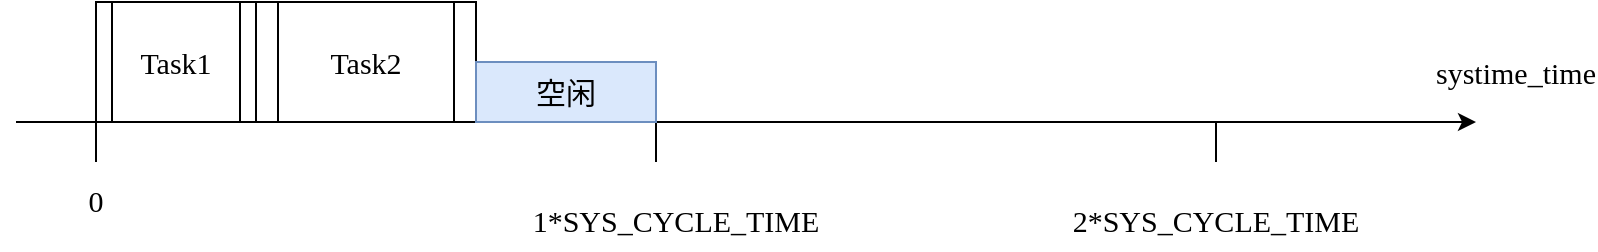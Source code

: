 <mxfile version="16.5.1" type="device"><diagram id="VJFfbpXqf-g-JBeRAFgR" name="第 1 页"><mxGraphModel dx="1102" dy="1025" grid="1" gridSize="10" guides="1" tooltips="1" connect="1" arrows="1" fold="1" page="1" pageScale="1" pageWidth="1169" pageHeight="827" math="0" shadow="0"><root><mxCell id="0"/><mxCell id="1" parent="0"/><mxCell id="cE79ihHqhefNYH8sJHtO-1" value="" style="endArrow=classic;html=1;rounded=0;fontFamily=Times New Roman,宋体;fontSize=15;" edge="1" parent="1"><mxGeometry width="50" height="50" relative="1" as="geometry"><mxPoint x="160" y="390" as="sourcePoint"/><mxPoint x="890" y="390" as="targetPoint"/></mxGeometry></mxCell><mxCell id="cE79ihHqhefNYH8sJHtO-2" value="systime_time" style="text;html=1;strokeColor=none;fillColor=none;align=center;verticalAlign=middle;whiteSpace=wrap;rounded=0;fontFamily=Times New Roman,宋体;fontSize=15;" vertex="1" parent="1"><mxGeometry x="880" y="350" width="60" height="30" as="geometry"/></mxCell><mxCell id="cE79ihHqhefNYH8sJHtO-3" value="" style="endArrow=none;html=1;rounded=0;fontFamily=Times New Roman,宋体;fontSize=15;" edge="1" parent="1"><mxGeometry width="50" height="50" relative="1" as="geometry"><mxPoint x="200" y="410" as="sourcePoint"/><mxPoint x="200" y="390" as="targetPoint"/></mxGeometry></mxCell><mxCell id="cE79ihHqhefNYH8sJHtO-4" value="0" style="text;html=1;strokeColor=none;fillColor=none;align=center;verticalAlign=middle;whiteSpace=wrap;rounded=0;fontFamily=Times New Roman,宋体;fontSize=15;" vertex="1" parent="1"><mxGeometry x="170" y="414" width="60" height="30" as="geometry"/></mxCell><mxCell id="cE79ihHqhefNYH8sJHtO-5" value="" style="endArrow=none;html=1;rounded=0;fontFamily=Times New Roman,宋体;fontSize=15;" edge="1" parent="1"><mxGeometry width="50" height="50" relative="1" as="geometry"><mxPoint x="480" y="410" as="sourcePoint"/><mxPoint x="480" y="390" as="targetPoint"/></mxGeometry></mxCell><mxCell id="cE79ihHqhefNYH8sJHtO-6" value="2*SYS_CYCLE_TIME" style="text;html=1;strokeColor=none;fillColor=none;align=center;verticalAlign=middle;whiteSpace=wrap;rounded=0;fontFamily=Times New Roman,宋体;fontSize=15;" vertex="1" parent="1"><mxGeometry x="730" y="424" width="60" height="30" as="geometry"/></mxCell><mxCell id="cE79ihHqhefNYH8sJHtO-7" value="" style="endArrow=none;html=1;rounded=0;fontFamily=Times New Roman,宋体;fontSize=15;" edge="1" parent="1"><mxGeometry width="50" height="50" relative="1" as="geometry"><mxPoint x="760" y="410" as="sourcePoint"/><mxPoint x="760" y="390" as="targetPoint"/></mxGeometry></mxCell><mxCell id="cE79ihHqhefNYH8sJHtO-8" value="1*SYS_CYCLE_TIME" style="text;html=1;strokeColor=none;fillColor=none;align=center;verticalAlign=middle;whiteSpace=wrap;rounded=0;fontFamily=Times New Roman,宋体;fontSize=15;" vertex="1" parent="1"><mxGeometry x="460" y="424" width="60" height="30" as="geometry"/></mxCell><mxCell id="cE79ihHqhefNYH8sJHtO-9" value="Task1" style="shape=process;whiteSpace=wrap;html=1;backgroundOutline=1;fontFamily=Times New Roman,宋体;fontSize=15;" vertex="1" parent="1"><mxGeometry x="200" y="330" width="80" height="60" as="geometry"/></mxCell><mxCell id="cE79ihHqhefNYH8sJHtO-10" value="Task2" style="shape=process;whiteSpace=wrap;html=1;backgroundOutline=1;fontFamily=Times New Roman,宋体;fontSize=15;" vertex="1" parent="1"><mxGeometry x="280" y="330" width="110" height="60" as="geometry"/></mxCell><mxCell id="cE79ihHqhefNYH8sJHtO-11" value="空闲" style="rounded=0;whiteSpace=wrap;html=1;fontFamily=Times New Roman,宋体;fontSize=15;labelBorderColor=none;labelBackgroundColor=none;fillColor=#dae8fc;strokeColor=#6c8ebf;" vertex="1" parent="1"><mxGeometry x="390" y="360" width="90" height="30" as="geometry"/></mxCell></root></mxGraphModel></diagram></mxfile>